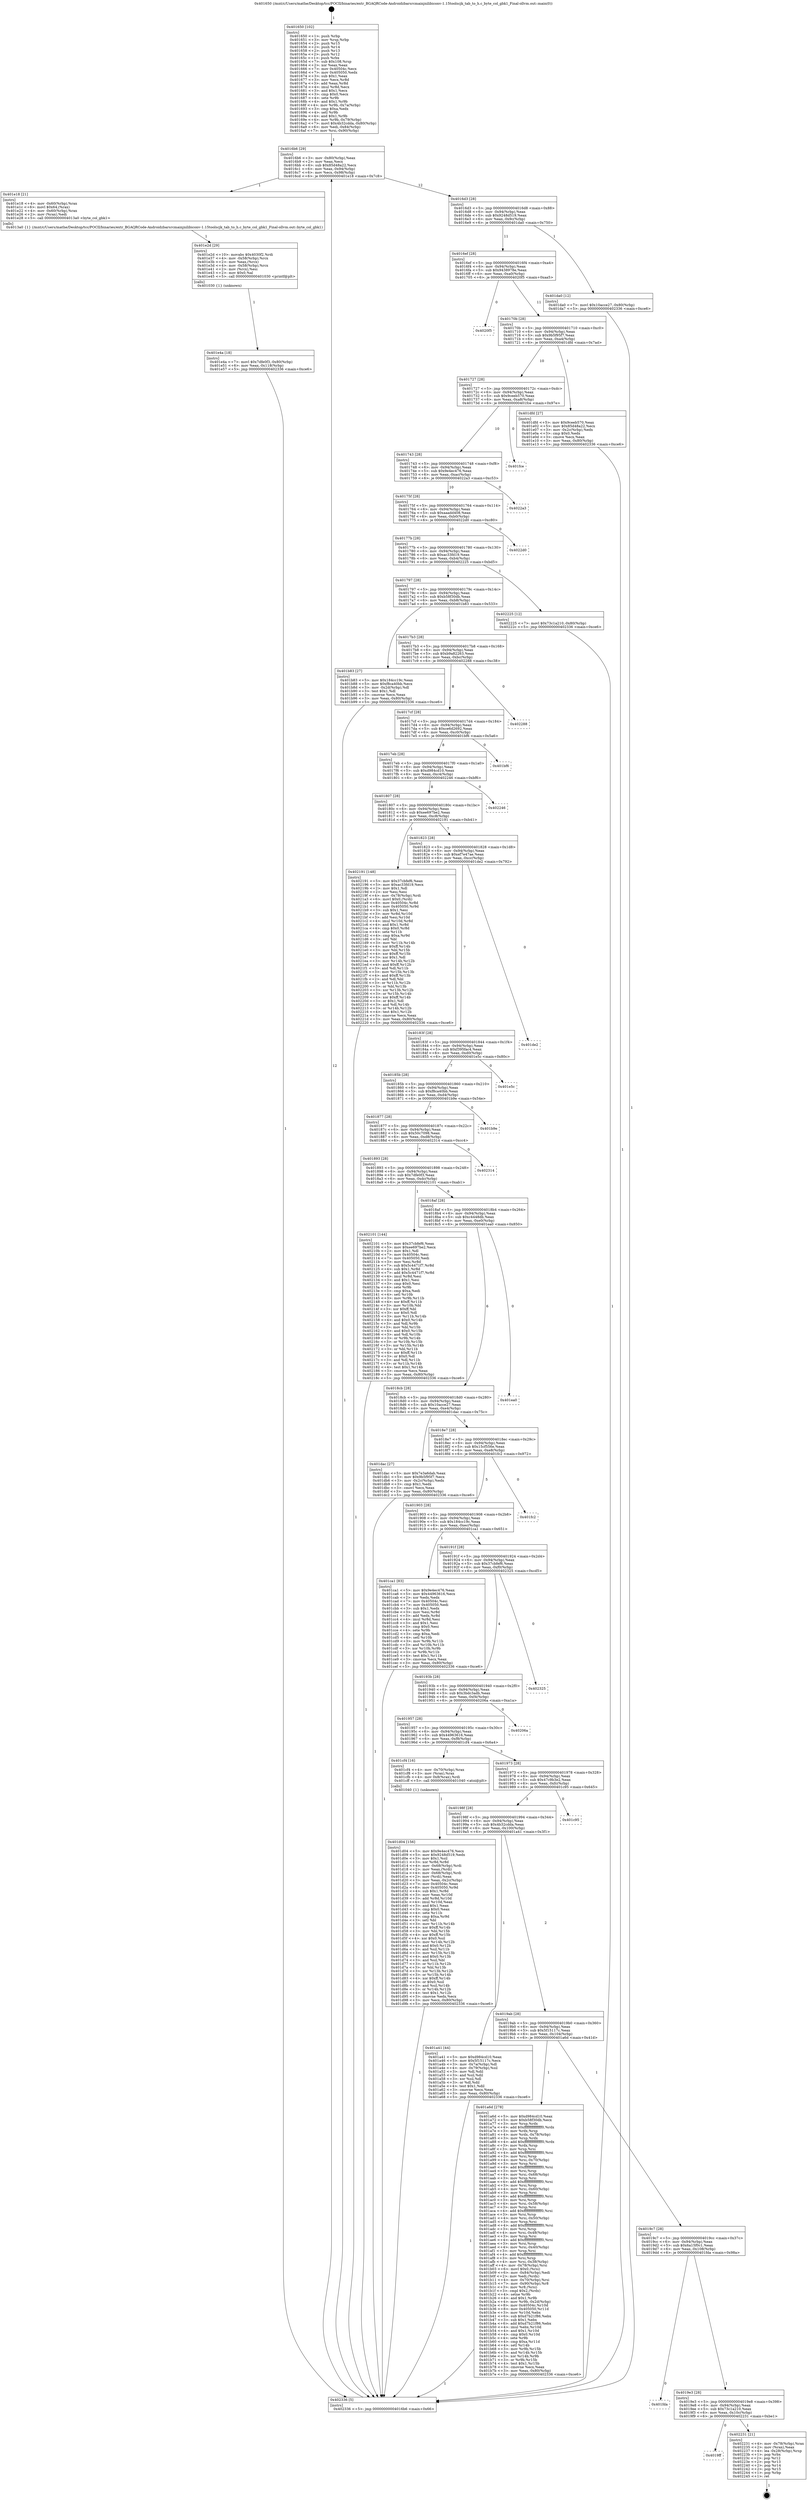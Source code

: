 digraph "0x401650" {
  label = "0x401650 (/mnt/c/Users/mathe/Desktop/tcc/POCII/binaries/extr_BGAQRCode-Androidzbarsrcmainjnilibiconv-1.15toolscjk_tab_to_h.c_byte_col_gbk1_Final-ollvm.out::main(0))"
  labelloc = "t"
  node[shape=record]

  Entry [label="",width=0.3,height=0.3,shape=circle,fillcolor=black,style=filled]
  "0x4016b6" [label="{
     0x4016b6 [29]\l
     | [instrs]\l
     &nbsp;&nbsp;0x4016b6 \<+3\>: mov -0x80(%rbp),%eax\l
     &nbsp;&nbsp;0x4016b9 \<+2\>: mov %eax,%ecx\l
     &nbsp;&nbsp;0x4016bb \<+6\>: sub $0x85d48a22,%ecx\l
     &nbsp;&nbsp;0x4016c1 \<+6\>: mov %eax,-0x94(%rbp)\l
     &nbsp;&nbsp;0x4016c7 \<+6\>: mov %ecx,-0x98(%rbp)\l
     &nbsp;&nbsp;0x4016cd \<+6\>: je 0000000000401e18 \<main+0x7c8\>\l
  }"]
  "0x401e18" [label="{
     0x401e18 [21]\l
     | [instrs]\l
     &nbsp;&nbsp;0x401e18 \<+4\>: mov -0x60(%rbp),%rax\l
     &nbsp;&nbsp;0x401e1c \<+6\>: movl $0x64,(%rax)\l
     &nbsp;&nbsp;0x401e22 \<+4\>: mov -0x60(%rbp),%rax\l
     &nbsp;&nbsp;0x401e26 \<+2\>: mov (%rax),%edi\l
     &nbsp;&nbsp;0x401e28 \<+5\>: call 00000000004013a0 \<byte_col_gbk1\>\l
     | [calls]\l
     &nbsp;&nbsp;0x4013a0 \{1\} (/mnt/c/Users/mathe/Desktop/tcc/POCII/binaries/extr_BGAQRCode-Androidzbarsrcmainjnilibiconv-1.15toolscjk_tab_to_h.c_byte_col_gbk1_Final-ollvm.out::byte_col_gbk1)\l
  }"]
  "0x4016d3" [label="{
     0x4016d3 [28]\l
     | [instrs]\l
     &nbsp;&nbsp;0x4016d3 \<+5\>: jmp 00000000004016d8 \<main+0x88\>\l
     &nbsp;&nbsp;0x4016d8 \<+6\>: mov -0x94(%rbp),%eax\l
     &nbsp;&nbsp;0x4016de \<+5\>: sub $0x9248d519,%eax\l
     &nbsp;&nbsp;0x4016e3 \<+6\>: mov %eax,-0x9c(%rbp)\l
     &nbsp;&nbsp;0x4016e9 \<+6\>: je 0000000000401da0 \<main+0x750\>\l
  }"]
  Exit [label="",width=0.3,height=0.3,shape=circle,fillcolor=black,style=filled,peripheries=2]
  "0x401da0" [label="{
     0x401da0 [12]\l
     | [instrs]\l
     &nbsp;&nbsp;0x401da0 \<+7\>: movl $0x10acce27,-0x80(%rbp)\l
     &nbsp;&nbsp;0x401da7 \<+5\>: jmp 0000000000402336 \<main+0xce6\>\l
  }"]
  "0x4016ef" [label="{
     0x4016ef [28]\l
     | [instrs]\l
     &nbsp;&nbsp;0x4016ef \<+5\>: jmp 00000000004016f4 \<main+0xa4\>\l
     &nbsp;&nbsp;0x4016f4 \<+6\>: mov -0x94(%rbp),%eax\l
     &nbsp;&nbsp;0x4016fa \<+5\>: sub $0x9438978e,%eax\l
     &nbsp;&nbsp;0x4016ff \<+6\>: mov %eax,-0xa0(%rbp)\l
     &nbsp;&nbsp;0x401705 \<+6\>: je 00000000004020f5 \<main+0xaa5\>\l
  }"]
  "0x4019ff" [label="{
     0x4019ff\l
  }", style=dashed]
  "0x4020f5" [label="{
     0x4020f5\l
  }", style=dashed]
  "0x40170b" [label="{
     0x40170b [28]\l
     | [instrs]\l
     &nbsp;&nbsp;0x40170b \<+5\>: jmp 0000000000401710 \<main+0xc0\>\l
     &nbsp;&nbsp;0x401710 \<+6\>: mov -0x94(%rbp),%eax\l
     &nbsp;&nbsp;0x401716 \<+5\>: sub $0x9b5f95f7,%eax\l
     &nbsp;&nbsp;0x40171b \<+6\>: mov %eax,-0xa4(%rbp)\l
     &nbsp;&nbsp;0x401721 \<+6\>: je 0000000000401dfd \<main+0x7ad\>\l
  }"]
  "0x402231" [label="{
     0x402231 [21]\l
     | [instrs]\l
     &nbsp;&nbsp;0x402231 \<+4\>: mov -0x78(%rbp),%rax\l
     &nbsp;&nbsp;0x402235 \<+2\>: mov (%rax),%eax\l
     &nbsp;&nbsp;0x402237 \<+4\>: lea -0x28(%rbp),%rsp\l
     &nbsp;&nbsp;0x40223b \<+1\>: pop %rbx\l
     &nbsp;&nbsp;0x40223c \<+2\>: pop %r12\l
     &nbsp;&nbsp;0x40223e \<+2\>: pop %r13\l
     &nbsp;&nbsp;0x402240 \<+2\>: pop %r14\l
     &nbsp;&nbsp;0x402242 \<+2\>: pop %r15\l
     &nbsp;&nbsp;0x402244 \<+1\>: pop %rbp\l
     &nbsp;&nbsp;0x402245 \<+1\>: ret\l
  }"]
  "0x401dfd" [label="{
     0x401dfd [27]\l
     | [instrs]\l
     &nbsp;&nbsp;0x401dfd \<+5\>: mov $0x9ceeb570,%eax\l
     &nbsp;&nbsp;0x401e02 \<+5\>: mov $0x85d48a22,%ecx\l
     &nbsp;&nbsp;0x401e07 \<+3\>: mov -0x2c(%rbp),%edx\l
     &nbsp;&nbsp;0x401e0a \<+3\>: cmp $0x0,%edx\l
     &nbsp;&nbsp;0x401e0d \<+3\>: cmove %ecx,%eax\l
     &nbsp;&nbsp;0x401e10 \<+3\>: mov %eax,-0x80(%rbp)\l
     &nbsp;&nbsp;0x401e13 \<+5\>: jmp 0000000000402336 \<main+0xce6\>\l
  }"]
  "0x401727" [label="{
     0x401727 [28]\l
     | [instrs]\l
     &nbsp;&nbsp;0x401727 \<+5\>: jmp 000000000040172c \<main+0xdc\>\l
     &nbsp;&nbsp;0x40172c \<+6\>: mov -0x94(%rbp),%eax\l
     &nbsp;&nbsp;0x401732 \<+5\>: sub $0x9ceeb570,%eax\l
     &nbsp;&nbsp;0x401737 \<+6\>: mov %eax,-0xa8(%rbp)\l
     &nbsp;&nbsp;0x40173d \<+6\>: je 0000000000401fce \<main+0x97e\>\l
  }"]
  "0x4019e3" [label="{
     0x4019e3 [28]\l
     | [instrs]\l
     &nbsp;&nbsp;0x4019e3 \<+5\>: jmp 00000000004019e8 \<main+0x398\>\l
     &nbsp;&nbsp;0x4019e8 \<+6\>: mov -0x94(%rbp),%eax\l
     &nbsp;&nbsp;0x4019ee \<+5\>: sub $0x73c1a210,%eax\l
     &nbsp;&nbsp;0x4019f3 \<+6\>: mov %eax,-0x10c(%rbp)\l
     &nbsp;&nbsp;0x4019f9 \<+6\>: je 0000000000402231 \<main+0xbe1\>\l
  }"]
  "0x401fce" [label="{
     0x401fce\l
  }", style=dashed]
  "0x401743" [label="{
     0x401743 [28]\l
     | [instrs]\l
     &nbsp;&nbsp;0x401743 \<+5\>: jmp 0000000000401748 \<main+0xf8\>\l
     &nbsp;&nbsp;0x401748 \<+6\>: mov -0x94(%rbp),%eax\l
     &nbsp;&nbsp;0x40174e \<+5\>: sub $0x9e4ec476,%eax\l
     &nbsp;&nbsp;0x401753 \<+6\>: mov %eax,-0xac(%rbp)\l
     &nbsp;&nbsp;0x401759 \<+6\>: je 00000000004022a3 \<main+0xc53\>\l
  }"]
  "0x401fda" [label="{
     0x401fda\l
  }", style=dashed]
  "0x4022a3" [label="{
     0x4022a3\l
  }", style=dashed]
  "0x40175f" [label="{
     0x40175f [28]\l
     | [instrs]\l
     &nbsp;&nbsp;0x40175f \<+5\>: jmp 0000000000401764 \<main+0x114\>\l
     &nbsp;&nbsp;0x401764 \<+6\>: mov -0x94(%rbp),%eax\l
     &nbsp;&nbsp;0x40176a \<+5\>: sub $0xaaadd408,%eax\l
     &nbsp;&nbsp;0x40176f \<+6\>: mov %eax,-0xb0(%rbp)\l
     &nbsp;&nbsp;0x401775 \<+6\>: je 00000000004022d0 \<main+0xc80\>\l
  }"]
  "0x401e4a" [label="{
     0x401e4a [18]\l
     | [instrs]\l
     &nbsp;&nbsp;0x401e4a \<+7\>: movl $0x7dfe0f3,-0x80(%rbp)\l
     &nbsp;&nbsp;0x401e51 \<+6\>: mov %eax,-0x118(%rbp)\l
     &nbsp;&nbsp;0x401e57 \<+5\>: jmp 0000000000402336 \<main+0xce6\>\l
  }"]
  "0x4022d0" [label="{
     0x4022d0\l
  }", style=dashed]
  "0x40177b" [label="{
     0x40177b [28]\l
     | [instrs]\l
     &nbsp;&nbsp;0x40177b \<+5\>: jmp 0000000000401780 \<main+0x130\>\l
     &nbsp;&nbsp;0x401780 \<+6\>: mov -0x94(%rbp),%eax\l
     &nbsp;&nbsp;0x401786 \<+5\>: sub $0xac33fd19,%eax\l
     &nbsp;&nbsp;0x40178b \<+6\>: mov %eax,-0xb4(%rbp)\l
     &nbsp;&nbsp;0x401791 \<+6\>: je 0000000000402225 \<main+0xbd5\>\l
  }"]
  "0x401e2d" [label="{
     0x401e2d [29]\l
     | [instrs]\l
     &nbsp;&nbsp;0x401e2d \<+10\>: movabs $0x4030f2,%rdi\l
     &nbsp;&nbsp;0x401e37 \<+4\>: mov -0x58(%rbp),%rcx\l
     &nbsp;&nbsp;0x401e3b \<+2\>: mov %eax,(%rcx)\l
     &nbsp;&nbsp;0x401e3d \<+4\>: mov -0x58(%rbp),%rcx\l
     &nbsp;&nbsp;0x401e41 \<+2\>: mov (%rcx),%esi\l
     &nbsp;&nbsp;0x401e43 \<+2\>: mov $0x0,%al\l
     &nbsp;&nbsp;0x401e45 \<+5\>: call 0000000000401030 \<printf@plt\>\l
     | [calls]\l
     &nbsp;&nbsp;0x401030 \{1\} (unknown)\l
  }"]
  "0x402225" [label="{
     0x402225 [12]\l
     | [instrs]\l
     &nbsp;&nbsp;0x402225 \<+7\>: movl $0x73c1a210,-0x80(%rbp)\l
     &nbsp;&nbsp;0x40222c \<+5\>: jmp 0000000000402336 \<main+0xce6\>\l
  }"]
  "0x401797" [label="{
     0x401797 [28]\l
     | [instrs]\l
     &nbsp;&nbsp;0x401797 \<+5\>: jmp 000000000040179c \<main+0x14c\>\l
     &nbsp;&nbsp;0x40179c \<+6\>: mov -0x94(%rbp),%eax\l
     &nbsp;&nbsp;0x4017a2 \<+5\>: sub $0xb58f30db,%eax\l
     &nbsp;&nbsp;0x4017a7 \<+6\>: mov %eax,-0xb8(%rbp)\l
     &nbsp;&nbsp;0x4017ad \<+6\>: je 0000000000401b83 \<main+0x533\>\l
  }"]
  "0x401d04" [label="{
     0x401d04 [156]\l
     | [instrs]\l
     &nbsp;&nbsp;0x401d04 \<+5\>: mov $0x9e4ec476,%ecx\l
     &nbsp;&nbsp;0x401d09 \<+5\>: mov $0x9248d519,%edx\l
     &nbsp;&nbsp;0x401d0e \<+3\>: mov $0x1,%sil\l
     &nbsp;&nbsp;0x401d11 \<+3\>: xor %r8d,%r8d\l
     &nbsp;&nbsp;0x401d14 \<+4\>: mov -0x68(%rbp),%rdi\l
     &nbsp;&nbsp;0x401d18 \<+2\>: mov %eax,(%rdi)\l
     &nbsp;&nbsp;0x401d1a \<+4\>: mov -0x68(%rbp),%rdi\l
     &nbsp;&nbsp;0x401d1e \<+2\>: mov (%rdi),%eax\l
     &nbsp;&nbsp;0x401d20 \<+3\>: mov %eax,-0x2c(%rbp)\l
     &nbsp;&nbsp;0x401d23 \<+7\>: mov 0x40504c,%eax\l
     &nbsp;&nbsp;0x401d2a \<+8\>: mov 0x405050,%r9d\l
     &nbsp;&nbsp;0x401d32 \<+4\>: sub $0x1,%r8d\l
     &nbsp;&nbsp;0x401d36 \<+3\>: mov %eax,%r10d\l
     &nbsp;&nbsp;0x401d39 \<+3\>: add %r8d,%r10d\l
     &nbsp;&nbsp;0x401d3c \<+4\>: imul %r10d,%eax\l
     &nbsp;&nbsp;0x401d40 \<+3\>: and $0x1,%eax\l
     &nbsp;&nbsp;0x401d43 \<+3\>: cmp $0x0,%eax\l
     &nbsp;&nbsp;0x401d46 \<+4\>: sete %r11b\l
     &nbsp;&nbsp;0x401d4a \<+4\>: cmp $0xa,%r9d\l
     &nbsp;&nbsp;0x401d4e \<+3\>: setl %bl\l
     &nbsp;&nbsp;0x401d51 \<+3\>: mov %r11b,%r14b\l
     &nbsp;&nbsp;0x401d54 \<+4\>: xor $0xff,%r14b\l
     &nbsp;&nbsp;0x401d58 \<+3\>: mov %bl,%r15b\l
     &nbsp;&nbsp;0x401d5b \<+4\>: xor $0xff,%r15b\l
     &nbsp;&nbsp;0x401d5f \<+4\>: xor $0x0,%sil\l
     &nbsp;&nbsp;0x401d63 \<+3\>: mov %r14b,%r12b\l
     &nbsp;&nbsp;0x401d66 \<+4\>: and $0x0,%r12b\l
     &nbsp;&nbsp;0x401d6a \<+3\>: and %sil,%r11b\l
     &nbsp;&nbsp;0x401d6d \<+3\>: mov %r15b,%r13b\l
     &nbsp;&nbsp;0x401d70 \<+4\>: and $0x0,%r13b\l
     &nbsp;&nbsp;0x401d74 \<+3\>: and %sil,%bl\l
     &nbsp;&nbsp;0x401d77 \<+3\>: or %r11b,%r12b\l
     &nbsp;&nbsp;0x401d7a \<+3\>: or %bl,%r13b\l
     &nbsp;&nbsp;0x401d7d \<+3\>: xor %r13b,%r12b\l
     &nbsp;&nbsp;0x401d80 \<+3\>: or %r15b,%r14b\l
     &nbsp;&nbsp;0x401d83 \<+4\>: xor $0xff,%r14b\l
     &nbsp;&nbsp;0x401d87 \<+4\>: or $0x0,%sil\l
     &nbsp;&nbsp;0x401d8b \<+3\>: and %sil,%r14b\l
     &nbsp;&nbsp;0x401d8e \<+3\>: or %r14b,%r12b\l
     &nbsp;&nbsp;0x401d91 \<+4\>: test $0x1,%r12b\l
     &nbsp;&nbsp;0x401d95 \<+3\>: cmovne %edx,%ecx\l
     &nbsp;&nbsp;0x401d98 \<+3\>: mov %ecx,-0x80(%rbp)\l
     &nbsp;&nbsp;0x401d9b \<+5\>: jmp 0000000000402336 \<main+0xce6\>\l
  }"]
  "0x401b83" [label="{
     0x401b83 [27]\l
     | [instrs]\l
     &nbsp;&nbsp;0x401b83 \<+5\>: mov $0x184cc19c,%eax\l
     &nbsp;&nbsp;0x401b88 \<+5\>: mov $0xf8ca40bb,%ecx\l
     &nbsp;&nbsp;0x401b8d \<+3\>: mov -0x2d(%rbp),%dl\l
     &nbsp;&nbsp;0x401b90 \<+3\>: test $0x1,%dl\l
     &nbsp;&nbsp;0x401b93 \<+3\>: cmovne %ecx,%eax\l
     &nbsp;&nbsp;0x401b96 \<+3\>: mov %eax,-0x80(%rbp)\l
     &nbsp;&nbsp;0x401b99 \<+5\>: jmp 0000000000402336 \<main+0xce6\>\l
  }"]
  "0x4017b3" [label="{
     0x4017b3 [28]\l
     | [instrs]\l
     &nbsp;&nbsp;0x4017b3 \<+5\>: jmp 00000000004017b8 \<main+0x168\>\l
     &nbsp;&nbsp;0x4017b8 \<+6\>: mov -0x94(%rbp),%eax\l
     &nbsp;&nbsp;0x4017be \<+5\>: sub $0xb9a82263,%eax\l
     &nbsp;&nbsp;0x4017c3 \<+6\>: mov %eax,-0xbc(%rbp)\l
     &nbsp;&nbsp;0x4017c9 \<+6\>: je 0000000000402288 \<main+0xc38\>\l
  }"]
  "0x4019c7" [label="{
     0x4019c7 [28]\l
     | [instrs]\l
     &nbsp;&nbsp;0x4019c7 \<+5\>: jmp 00000000004019cc \<main+0x37c\>\l
     &nbsp;&nbsp;0x4019cc \<+6\>: mov -0x94(%rbp),%eax\l
     &nbsp;&nbsp;0x4019d2 \<+5\>: sub $0x6a15f0c1,%eax\l
     &nbsp;&nbsp;0x4019d7 \<+6\>: mov %eax,-0x108(%rbp)\l
     &nbsp;&nbsp;0x4019dd \<+6\>: je 0000000000401fda \<main+0x98a\>\l
  }"]
  "0x402288" [label="{
     0x402288\l
  }", style=dashed]
  "0x4017cf" [label="{
     0x4017cf [28]\l
     | [instrs]\l
     &nbsp;&nbsp;0x4017cf \<+5\>: jmp 00000000004017d4 \<main+0x184\>\l
     &nbsp;&nbsp;0x4017d4 \<+6\>: mov -0x94(%rbp),%eax\l
     &nbsp;&nbsp;0x4017da \<+5\>: sub $0xce6d2692,%eax\l
     &nbsp;&nbsp;0x4017df \<+6\>: mov %eax,-0xc0(%rbp)\l
     &nbsp;&nbsp;0x4017e5 \<+6\>: je 0000000000401bf6 \<main+0x5a6\>\l
  }"]
  "0x401a6d" [label="{
     0x401a6d [278]\l
     | [instrs]\l
     &nbsp;&nbsp;0x401a6d \<+5\>: mov $0xd984cd10,%eax\l
     &nbsp;&nbsp;0x401a72 \<+5\>: mov $0xb58f30db,%ecx\l
     &nbsp;&nbsp;0x401a77 \<+3\>: mov %rsp,%rdx\l
     &nbsp;&nbsp;0x401a7a \<+4\>: add $0xfffffffffffffff0,%rdx\l
     &nbsp;&nbsp;0x401a7e \<+3\>: mov %rdx,%rsp\l
     &nbsp;&nbsp;0x401a81 \<+4\>: mov %rdx,-0x78(%rbp)\l
     &nbsp;&nbsp;0x401a85 \<+3\>: mov %rsp,%rdx\l
     &nbsp;&nbsp;0x401a88 \<+4\>: add $0xfffffffffffffff0,%rdx\l
     &nbsp;&nbsp;0x401a8c \<+3\>: mov %rdx,%rsp\l
     &nbsp;&nbsp;0x401a8f \<+3\>: mov %rsp,%rsi\l
     &nbsp;&nbsp;0x401a92 \<+4\>: add $0xfffffffffffffff0,%rsi\l
     &nbsp;&nbsp;0x401a96 \<+3\>: mov %rsi,%rsp\l
     &nbsp;&nbsp;0x401a99 \<+4\>: mov %rsi,-0x70(%rbp)\l
     &nbsp;&nbsp;0x401a9d \<+3\>: mov %rsp,%rsi\l
     &nbsp;&nbsp;0x401aa0 \<+4\>: add $0xfffffffffffffff0,%rsi\l
     &nbsp;&nbsp;0x401aa4 \<+3\>: mov %rsi,%rsp\l
     &nbsp;&nbsp;0x401aa7 \<+4\>: mov %rsi,-0x68(%rbp)\l
     &nbsp;&nbsp;0x401aab \<+3\>: mov %rsp,%rsi\l
     &nbsp;&nbsp;0x401aae \<+4\>: add $0xfffffffffffffff0,%rsi\l
     &nbsp;&nbsp;0x401ab2 \<+3\>: mov %rsi,%rsp\l
     &nbsp;&nbsp;0x401ab5 \<+4\>: mov %rsi,-0x60(%rbp)\l
     &nbsp;&nbsp;0x401ab9 \<+3\>: mov %rsp,%rsi\l
     &nbsp;&nbsp;0x401abc \<+4\>: add $0xfffffffffffffff0,%rsi\l
     &nbsp;&nbsp;0x401ac0 \<+3\>: mov %rsi,%rsp\l
     &nbsp;&nbsp;0x401ac3 \<+4\>: mov %rsi,-0x58(%rbp)\l
     &nbsp;&nbsp;0x401ac7 \<+3\>: mov %rsp,%rsi\l
     &nbsp;&nbsp;0x401aca \<+4\>: add $0xfffffffffffffff0,%rsi\l
     &nbsp;&nbsp;0x401ace \<+3\>: mov %rsi,%rsp\l
     &nbsp;&nbsp;0x401ad1 \<+4\>: mov %rsi,-0x50(%rbp)\l
     &nbsp;&nbsp;0x401ad5 \<+3\>: mov %rsp,%rsi\l
     &nbsp;&nbsp;0x401ad8 \<+4\>: add $0xfffffffffffffff0,%rsi\l
     &nbsp;&nbsp;0x401adc \<+3\>: mov %rsi,%rsp\l
     &nbsp;&nbsp;0x401adf \<+4\>: mov %rsi,-0x48(%rbp)\l
     &nbsp;&nbsp;0x401ae3 \<+3\>: mov %rsp,%rsi\l
     &nbsp;&nbsp;0x401ae6 \<+4\>: add $0xfffffffffffffff0,%rsi\l
     &nbsp;&nbsp;0x401aea \<+3\>: mov %rsi,%rsp\l
     &nbsp;&nbsp;0x401aed \<+4\>: mov %rsi,-0x40(%rbp)\l
     &nbsp;&nbsp;0x401af1 \<+3\>: mov %rsp,%rsi\l
     &nbsp;&nbsp;0x401af4 \<+4\>: add $0xfffffffffffffff0,%rsi\l
     &nbsp;&nbsp;0x401af8 \<+3\>: mov %rsi,%rsp\l
     &nbsp;&nbsp;0x401afb \<+4\>: mov %rsi,-0x38(%rbp)\l
     &nbsp;&nbsp;0x401aff \<+4\>: mov -0x78(%rbp),%rsi\l
     &nbsp;&nbsp;0x401b03 \<+6\>: movl $0x0,(%rsi)\l
     &nbsp;&nbsp;0x401b09 \<+6\>: mov -0x84(%rbp),%edi\l
     &nbsp;&nbsp;0x401b0f \<+2\>: mov %edi,(%rdx)\l
     &nbsp;&nbsp;0x401b11 \<+4\>: mov -0x70(%rbp),%rsi\l
     &nbsp;&nbsp;0x401b15 \<+7\>: mov -0x90(%rbp),%r8\l
     &nbsp;&nbsp;0x401b1c \<+3\>: mov %r8,(%rsi)\l
     &nbsp;&nbsp;0x401b1f \<+3\>: cmpl $0x2,(%rdx)\l
     &nbsp;&nbsp;0x401b22 \<+4\>: setne %r9b\l
     &nbsp;&nbsp;0x401b26 \<+4\>: and $0x1,%r9b\l
     &nbsp;&nbsp;0x401b2a \<+4\>: mov %r9b,-0x2d(%rbp)\l
     &nbsp;&nbsp;0x401b2e \<+8\>: mov 0x40504c,%r10d\l
     &nbsp;&nbsp;0x401b36 \<+8\>: mov 0x405050,%r11d\l
     &nbsp;&nbsp;0x401b3e \<+3\>: mov %r10d,%ebx\l
     &nbsp;&nbsp;0x401b41 \<+6\>: sub $0xd7b21f86,%ebx\l
     &nbsp;&nbsp;0x401b47 \<+3\>: sub $0x1,%ebx\l
     &nbsp;&nbsp;0x401b4a \<+6\>: add $0xd7b21f86,%ebx\l
     &nbsp;&nbsp;0x401b50 \<+4\>: imul %ebx,%r10d\l
     &nbsp;&nbsp;0x401b54 \<+4\>: and $0x1,%r10d\l
     &nbsp;&nbsp;0x401b58 \<+4\>: cmp $0x0,%r10d\l
     &nbsp;&nbsp;0x401b5c \<+4\>: sete %r9b\l
     &nbsp;&nbsp;0x401b60 \<+4\>: cmp $0xa,%r11d\l
     &nbsp;&nbsp;0x401b64 \<+4\>: setl %r14b\l
     &nbsp;&nbsp;0x401b68 \<+3\>: mov %r9b,%r15b\l
     &nbsp;&nbsp;0x401b6b \<+3\>: and %r14b,%r15b\l
     &nbsp;&nbsp;0x401b6e \<+3\>: xor %r14b,%r9b\l
     &nbsp;&nbsp;0x401b71 \<+3\>: or %r9b,%r15b\l
     &nbsp;&nbsp;0x401b74 \<+4\>: test $0x1,%r15b\l
     &nbsp;&nbsp;0x401b78 \<+3\>: cmovne %ecx,%eax\l
     &nbsp;&nbsp;0x401b7b \<+3\>: mov %eax,-0x80(%rbp)\l
     &nbsp;&nbsp;0x401b7e \<+5\>: jmp 0000000000402336 \<main+0xce6\>\l
  }"]
  "0x401bf6" [label="{
     0x401bf6\l
  }", style=dashed]
  "0x4017eb" [label="{
     0x4017eb [28]\l
     | [instrs]\l
     &nbsp;&nbsp;0x4017eb \<+5\>: jmp 00000000004017f0 \<main+0x1a0\>\l
     &nbsp;&nbsp;0x4017f0 \<+6\>: mov -0x94(%rbp),%eax\l
     &nbsp;&nbsp;0x4017f6 \<+5\>: sub $0xd984cd10,%eax\l
     &nbsp;&nbsp;0x4017fb \<+6\>: mov %eax,-0xc4(%rbp)\l
     &nbsp;&nbsp;0x401801 \<+6\>: je 0000000000402246 \<main+0xbf6\>\l
  }"]
  "0x401650" [label="{
     0x401650 [102]\l
     | [instrs]\l
     &nbsp;&nbsp;0x401650 \<+1\>: push %rbp\l
     &nbsp;&nbsp;0x401651 \<+3\>: mov %rsp,%rbp\l
     &nbsp;&nbsp;0x401654 \<+2\>: push %r15\l
     &nbsp;&nbsp;0x401656 \<+2\>: push %r14\l
     &nbsp;&nbsp;0x401658 \<+2\>: push %r13\l
     &nbsp;&nbsp;0x40165a \<+2\>: push %r12\l
     &nbsp;&nbsp;0x40165c \<+1\>: push %rbx\l
     &nbsp;&nbsp;0x40165d \<+7\>: sub $0x108,%rsp\l
     &nbsp;&nbsp;0x401664 \<+2\>: xor %eax,%eax\l
     &nbsp;&nbsp;0x401666 \<+7\>: mov 0x40504c,%ecx\l
     &nbsp;&nbsp;0x40166d \<+7\>: mov 0x405050,%edx\l
     &nbsp;&nbsp;0x401674 \<+3\>: sub $0x1,%eax\l
     &nbsp;&nbsp;0x401677 \<+3\>: mov %ecx,%r8d\l
     &nbsp;&nbsp;0x40167a \<+3\>: add %eax,%r8d\l
     &nbsp;&nbsp;0x40167d \<+4\>: imul %r8d,%ecx\l
     &nbsp;&nbsp;0x401681 \<+3\>: and $0x1,%ecx\l
     &nbsp;&nbsp;0x401684 \<+3\>: cmp $0x0,%ecx\l
     &nbsp;&nbsp;0x401687 \<+4\>: sete %r9b\l
     &nbsp;&nbsp;0x40168b \<+4\>: and $0x1,%r9b\l
     &nbsp;&nbsp;0x40168f \<+4\>: mov %r9b,-0x7a(%rbp)\l
     &nbsp;&nbsp;0x401693 \<+3\>: cmp $0xa,%edx\l
     &nbsp;&nbsp;0x401696 \<+4\>: setl %r9b\l
     &nbsp;&nbsp;0x40169a \<+4\>: and $0x1,%r9b\l
     &nbsp;&nbsp;0x40169e \<+4\>: mov %r9b,-0x79(%rbp)\l
     &nbsp;&nbsp;0x4016a2 \<+7\>: movl $0x4b32cdda,-0x80(%rbp)\l
     &nbsp;&nbsp;0x4016a9 \<+6\>: mov %edi,-0x84(%rbp)\l
     &nbsp;&nbsp;0x4016af \<+7\>: mov %rsi,-0x90(%rbp)\l
  }"]
  "0x402246" [label="{
     0x402246\l
  }", style=dashed]
  "0x401807" [label="{
     0x401807 [28]\l
     | [instrs]\l
     &nbsp;&nbsp;0x401807 \<+5\>: jmp 000000000040180c \<main+0x1bc\>\l
     &nbsp;&nbsp;0x40180c \<+6\>: mov -0x94(%rbp),%eax\l
     &nbsp;&nbsp;0x401812 \<+5\>: sub $0xee697be2,%eax\l
     &nbsp;&nbsp;0x401817 \<+6\>: mov %eax,-0xc8(%rbp)\l
     &nbsp;&nbsp;0x40181d \<+6\>: je 0000000000402191 \<main+0xb41\>\l
  }"]
  "0x402336" [label="{
     0x402336 [5]\l
     | [instrs]\l
     &nbsp;&nbsp;0x402336 \<+5\>: jmp 00000000004016b6 \<main+0x66\>\l
  }"]
  "0x402191" [label="{
     0x402191 [148]\l
     | [instrs]\l
     &nbsp;&nbsp;0x402191 \<+5\>: mov $0x37cbfef6,%eax\l
     &nbsp;&nbsp;0x402196 \<+5\>: mov $0xac33fd19,%ecx\l
     &nbsp;&nbsp;0x40219b \<+2\>: mov $0x1,%dl\l
     &nbsp;&nbsp;0x40219d \<+2\>: xor %esi,%esi\l
     &nbsp;&nbsp;0x40219f \<+4\>: mov -0x78(%rbp),%rdi\l
     &nbsp;&nbsp;0x4021a3 \<+6\>: movl $0x0,(%rdi)\l
     &nbsp;&nbsp;0x4021a9 \<+8\>: mov 0x40504c,%r8d\l
     &nbsp;&nbsp;0x4021b1 \<+8\>: mov 0x405050,%r9d\l
     &nbsp;&nbsp;0x4021b9 \<+3\>: sub $0x1,%esi\l
     &nbsp;&nbsp;0x4021bc \<+3\>: mov %r8d,%r10d\l
     &nbsp;&nbsp;0x4021bf \<+3\>: add %esi,%r10d\l
     &nbsp;&nbsp;0x4021c2 \<+4\>: imul %r10d,%r8d\l
     &nbsp;&nbsp;0x4021c6 \<+4\>: and $0x1,%r8d\l
     &nbsp;&nbsp;0x4021ca \<+4\>: cmp $0x0,%r8d\l
     &nbsp;&nbsp;0x4021ce \<+4\>: sete %r11b\l
     &nbsp;&nbsp;0x4021d2 \<+4\>: cmp $0xa,%r9d\l
     &nbsp;&nbsp;0x4021d6 \<+3\>: setl %bl\l
     &nbsp;&nbsp;0x4021d9 \<+3\>: mov %r11b,%r14b\l
     &nbsp;&nbsp;0x4021dc \<+4\>: xor $0xff,%r14b\l
     &nbsp;&nbsp;0x4021e0 \<+3\>: mov %bl,%r15b\l
     &nbsp;&nbsp;0x4021e3 \<+4\>: xor $0xff,%r15b\l
     &nbsp;&nbsp;0x4021e7 \<+3\>: xor $0x1,%dl\l
     &nbsp;&nbsp;0x4021ea \<+3\>: mov %r14b,%r12b\l
     &nbsp;&nbsp;0x4021ed \<+4\>: and $0xff,%r12b\l
     &nbsp;&nbsp;0x4021f1 \<+3\>: and %dl,%r11b\l
     &nbsp;&nbsp;0x4021f4 \<+3\>: mov %r15b,%r13b\l
     &nbsp;&nbsp;0x4021f7 \<+4\>: and $0xff,%r13b\l
     &nbsp;&nbsp;0x4021fb \<+2\>: and %dl,%bl\l
     &nbsp;&nbsp;0x4021fd \<+3\>: or %r11b,%r12b\l
     &nbsp;&nbsp;0x402200 \<+3\>: or %bl,%r13b\l
     &nbsp;&nbsp;0x402203 \<+3\>: xor %r13b,%r12b\l
     &nbsp;&nbsp;0x402206 \<+3\>: or %r15b,%r14b\l
     &nbsp;&nbsp;0x402209 \<+4\>: xor $0xff,%r14b\l
     &nbsp;&nbsp;0x40220d \<+3\>: or $0x1,%dl\l
     &nbsp;&nbsp;0x402210 \<+3\>: and %dl,%r14b\l
     &nbsp;&nbsp;0x402213 \<+3\>: or %r14b,%r12b\l
     &nbsp;&nbsp;0x402216 \<+4\>: test $0x1,%r12b\l
     &nbsp;&nbsp;0x40221a \<+3\>: cmovne %ecx,%eax\l
     &nbsp;&nbsp;0x40221d \<+3\>: mov %eax,-0x80(%rbp)\l
     &nbsp;&nbsp;0x402220 \<+5\>: jmp 0000000000402336 \<main+0xce6\>\l
  }"]
  "0x401823" [label="{
     0x401823 [28]\l
     | [instrs]\l
     &nbsp;&nbsp;0x401823 \<+5\>: jmp 0000000000401828 \<main+0x1d8\>\l
     &nbsp;&nbsp;0x401828 \<+6\>: mov -0x94(%rbp),%eax\l
     &nbsp;&nbsp;0x40182e \<+5\>: sub $0xef7e47ae,%eax\l
     &nbsp;&nbsp;0x401833 \<+6\>: mov %eax,-0xcc(%rbp)\l
     &nbsp;&nbsp;0x401839 \<+6\>: je 0000000000401de2 \<main+0x792\>\l
  }"]
  "0x4019ab" [label="{
     0x4019ab [28]\l
     | [instrs]\l
     &nbsp;&nbsp;0x4019ab \<+5\>: jmp 00000000004019b0 \<main+0x360\>\l
     &nbsp;&nbsp;0x4019b0 \<+6\>: mov -0x94(%rbp),%eax\l
     &nbsp;&nbsp;0x4019b6 \<+5\>: sub $0x5f15117c,%eax\l
     &nbsp;&nbsp;0x4019bb \<+6\>: mov %eax,-0x104(%rbp)\l
     &nbsp;&nbsp;0x4019c1 \<+6\>: je 0000000000401a6d \<main+0x41d\>\l
  }"]
  "0x401de2" [label="{
     0x401de2\l
  }", style=dashed]
  "0x40183f" [label="{
     0x40183f [28]\l
     | [instrs]\l
     &nbsp;&nbsp;0x40183f \<+5\>: jmp 0000000000401844 \<main+0x1f4\>\l
     &nbsp;&nbsp;0x401844 \<+6\>: mov -0x94(%rbp),%eax\l
     &nbsp;&nbsp;0x40184a \<+5\>: sub $0xf395fac4,%eax\l
     &nbsp;&nbsp;0x40184f \<+6\>: mov %eax,-0xd0(%rbp)\l
     &nbsp;&nbsp;0x401855 \<+6\>: je 0000000000401e5c \<main+0x80c\>\l
  }"]
  "0x401a41" [label="{
     0x401a41 [44]\l
     | [instrs]\l
     &nbsp;&nbsp;0x401a41 \<+5\>: mov $0xd984cd10,%eax\l
     &nbsp;&nbsp;0x401a46 \<+5\>: mov $0x5f15117c,%ecx\l
     &nbsp;&nbsp;0x401a4b \<+3\>: mov -0x7a(%rbp),%dl\l
     &nbsp;&nbsp;0x401a4e \<+4\>: mov -0x79(%rbp),%sil\l
     &nbsp;&nbsp;0x401a52 \<+3\>: mov %dl,%dil\l
     &nbsp;&nbsp;0x401a55 \<+3\>: and %sil,%dil\l
     &nbsp;&nbsp;0x401a58 \<+3\>: xor %sil,%dl\l
     &nbsp;&nbsp;0x401a5b \<+3\>: or %dl,%dil\l
     &nbsp;&nbsp;0x401a5e \<+4\>: test $0x1,%dil\l
     &nbsp;&nbsp;0x401a62 \<+3\>: cmovne %ecx,%eax\l
     &nbsp;&nbsp;0x401a65 \<+3\>: mov %eax,-0x80(%rbp)\l
     &nbsp;&nbsp;0x401a68 \<+5\>: jmp 0000000000402336 \<main+0xce6\>\l
  }"]
  "0x401e5c" [label="{
     0x401e5c\l
  }", style=dashed]
  "0x40185b" [label="{
     0x40185b [28]\l
     | [instrs]\l
     &nbsp;&nbsp;0x40185b \<+5\>: jmp 0000000000401860 \<main+0x210\>\l
     &nbsp;&nbsp;0x401860 \<+6\>: mov -0x94(%rbp),%eax\l
     &nbsp;&nbsp;0x401866 \<+5\>: sub $0xf8ca40bb,%eax\l
     &nbsp;&nbsp;0x40186b \<+6\>: mov %eax,-0xd4(%rbp)\l
     &nbsp;&nbsp;0x401871 \<+6\>: je 0000000000401b9e \<main+0x54e\>\l
  }"]
  "0x40198f" [label="{
     0x40198f [28]\l
     | [instrs]\l
     &nbsp;&nbsp;0x40198f \<+5\>: jmp 0000000000401994 \<main+0x344\>\l
     &nbsp;&nbsp;0x401994 \<+6\>: mov -0x94(%rbp),%eax\l
     &nbsp;&nbsp;0x40199a \<+5\>: sub $0x4b32cdda,%eax\l
     &nbsp;&nbsp;0x40199f \<+6\>: mov %eax,-0x100(%rbp)\l
     &nbsp;&nbsp;0x4019a5 \<+6\>: je 0000000000401a41 \<main+0x3f1\>\l
  }"]
  "0x401b9e" [label="{
     0x401b9e\l
  }", style=dashed]
  "0x401877" [label="{
     0x401877 [28]\l
     | [instrs]\l
     &nbsp;&nbsp;0x401877 \<+5\>: jmp 000000000040187c \<main+0x22c\>\l
     &nbsp;&nbsp;0x40187c \<+6\>: mov -0x94(%rbp),%eax\l
     &nbsp;&nbsp;0x401882 \<+5\>: sub $0x50c7098,%eax\l
     &nbsp;&nbsp;0x401887 \<+6\>: mov %eax,-0xd8(%rbp)\l
     &nbsp;&nbsp;0x40188d \<+6\>: je 0000000000402314 \<main+0xcc4\>\l
  }"]
  "0x401c95" [label="{
     0x401c95\l
  }", style=dashed]
  "0x402314" [label="{
     0x402314\l
  }", style=dashed]
  "0x401893" [label="{
     0x401893 [28]\l
     | [instrs]\l
     &nbsp;&nbsp;0x401893 \<+5\>: jmp 0000000000401898 \<main+0x248\>\l
     &nbsp;&nbsp;0x401898 \<+6\>: mov -0x94(%rbp),%eax\l
     &nbsp;&nbsp;0x40189e \<+5\>: sub $0x7dfe0f3,%eax\l
     &nbsp;&nbsp;0x4018a3 \<+6\>: mov %eax,-0xdc(%rbp)\l
     &nbsp;&nbsp;0x4018a9 \<+6\>: je 0000000000402101 \<main+0xab1\>\l
  }"]
  "0x401973" [label="{
     0x401973 [28]\l
     | [instrs]\l
     &nbsp;&nbsp;0x401973 \<+5\>: jmp 0000000000401978 \<main+0x328\>\l
     &nbsp;&nbsp;0x401978 \<+6\>: mov -0x94(%rbp),%eax\l
     &nbsp;&nbsp;0x40197e \<+5\>: sub $0x47c9b3e2,%eax\l
     &nbsp;&nbsp;0x401983 \<+6\>: mov %eax,-0xfc(%rbp)\l
     &nbsp;&nbsp;0x401989 \<+6\>: je 0000000000401c95 \<main+0x645\>\l
  }"]
  "0x402101" [label="{
     0x402101 [144]\l
     | [instrs]\l
     &nbsp;&nbsp;0x402101 \<+5\>: mov $0x37cbfef6,%eax\l
     &nbsp;&nbsp;0x402106 \<+5\>: mov $0xee697be2,%ecx\l
     &nbsp;&nbsp;0x40210b \<+2\>: mov $0x1,%dl\l
     &nbsp;&nbsp;0x40210d \<+7\>: mov 0x40504c,%esi\l
     &nbsp;&nbsp;0x402114 \<+7\>: mov 0x405050,%edi\l
     &nbsp;&nbsp;0x40211b \<+3\>: mov %esi,%r8d\l
     &nbsp;&nbsp;0x40211e \<+7\>: sub $0x5c4471f7,%r8d\l
     &nbsp;&nbsp;0x402125 \<+4\>: sub $0x1,%r8d\l
     &nbsp;&nbsp;0x402129 \<+7\>: add $0x5c4471f7,%r8d\l
     &nbsp;&nbsp;0x402130 \<+4\>: imul %r8d,%esi\l
     &nbsp;&nbsp;0x402134 \<+3\>: and $0x1,%esi\l
     &nbsp;&nbsp;0x402137 \<+3\>: cmp $0x0,%esi\l
     &nbsp;&nbsp;0x40213a \<+4\>: sete %r9b\l
     &nbsp;&nbsp;0x40213e \<+3\>: cmp $0xa,%edi\l
     &nbsp;&nbsp;0x402141 \<+4\>: setl %r10b\l
     &nbsp;&nbsp;0x402145 \<+3\>: mov %r9b,%r11b\l
     &nbsp;&nbsp;0x402148 \<+4\>: xor $0xff,%r11b\l
     &nbsp;&nbsp;0x40214c \<+3\>: mov %r10b,%bl\l
     &nbsp;&nbsp;0x40214f \<+3\>: xor $0xff,%bl\l
     &nbsp;&nbsp;0x402152 \<+3\>: xor $0x0,%dl\l
     &nbsp;&nbsp;0x402155 \<+3\>: mov %r11b,%r14b\l
     &nbsp;&nbsp;0x402158 \<+4\>: and $0x0,%r14b\l
     &nbsp;&nbsp;0x40215c \<+3\>: and %dl,%r9b\l
     &nbsp;&nbsp;0x40215f \<+3\>: mov %bl,%r15b\l
     &nbsp;&nbsp;0x402162 \<+4\>: and $0x0,%r15b\l
     &nbsp;&nbsp;0x402166 \<+3\>: and %dl,%r10b\l
     &nbsp;&nbsp;0x402169 \<+3\>: or %r9b,%r14b\l
     &nbsp;&nbsp;0x40216c \<+3\>: or %r10b,%r15b\l
     &nbsp;&nbsp;0x40216f \<+3\>: xor %r15b,%r14b\l
     &nbsp;&nbsp;0x402172 \<+3\>: or %bl,%r11b\l
     &nbsp;&nbsp;0x402175 \<+4\>: xor $0xff,%r11b\l
     &nbsp;&nbsp;0x402179 \<+3\>: or $0x0,%dl\l
     &nbsp;&nbsp;0x40217c \<+3\>: and %dl,%r11b\l
     &nbsp;&nbsp;0x40217f \<+3\>: or %r11b,%r14b\l
     &nbsp;&nbsp;0x402182 \<+4\>: test $0x1,%r14b\l
     &nbsp;&nbsp;0x402186 \<+3\>: cmovne %ecx,%eax\l
     &nbsp;&nbsp;0x402189 \<+3\>: mov %eax,-0x80(%rbp)\l
     &nbsp;&nbsp;0x40218c \<+5\>: jmp 0000000000402336 \<main+0xce6\>\l
  }"]
  "0x4018af" [label="{
     0x4018af [28]\l
     | [instrs]\l
     &nbsp;&nbsp;0x4018af \<+5\>: jmp 00000000004018b4 \<main+0x264\>\l
     &nbsp;&nbsp;0x4018b4 \<+6\>: mov -0x94(%rbp),%eax\l
     &nbsp;&nbsp;0x4018ba \<+5\>: sub $0xc4448db,%eax\l
     &nbsp;&nbsp;0x4018bf \<+6\>: mov %eax,-0xe0(%rbp)\l
     &nbsp;&nbsp;0x4018c5 \<+6\>: je 0000000000401ea0 \<main+0x850\>\l
  }"]
  "0x401cf4" [label="{
     0x401cf4 [16]\l
     | [instrs]\l
     &nbsp;&nbsp;0x401cf4 \<+4\>: mov -0x70(%rbp),%rax\l
     &nbsp;&nbsp;0x401cf8 \<+3\>: mov (%rax),%rax\l
     &nbsp;&nbsp;0x401cfb \<+4\>: mov 0x8(%rax),%rdi\l
     &nbsp;&nbsp;0x401cff \<+5\>: call 0000000000401040 \<atoi@plt\>\l
     | [calls]\l
     &nbsp;&nbsp;0x401040 \{1\} (unknown)\l
  }"]
  "0x401ea0" [label="{
     0x401ea0\l
  }", style=dashed]
  "0x4018cb" [label="{
     0x4018cb [28]\l
     | [instrs]\l
     &nbsp;&nbsp;0x4018cb \<+5\>: jmp 00000000004018d0 \<main+0x280\>\l
     &nbsp;&nbsp;0x4018d0 \<+6\>: mov -0x94(%rbp),%eax\l
     &nbsp;&nbsp;0x4018d6 \<+5\>: sub $0x10acce27,%eax\l
     &nbsp;&nbsp;0x4018db \<+6\>: mov %eax,-0xe4(%rbp)\l
     &nbsp;&nbsp;0x4018e1 \<+6\>: je 0000000000401dac \<main+0x75c\>\l
  }"]
  "0x401957" [label="{
     0x401957 [28]\l
     | [instrs]\l
     &nbsp;&nbsp;0x401957 \<+5\>: jmp 000000000040195c \<main+0x30c\>\l
     &nbsp;&nbsp;0x40195c \<+6\>: mov -0x94(%rbp),%eax\l
     &nbsp;&nbsp;0x401962 \<+5\>: sub $0x44963616,%eax\l
     &nbsp;&nbsp;0x401967 \<+6\>: mov %eax,-0xf8(%rbp)\l
     &nbsp;&nbsp;0x40196d \<+6\>: je 0000000000401cf4 \<main+0x6a4\>\l
  }"]
  "0x401dac" [label="{
     0x401dac [27]\l
     | [instrs]\l
     &nbsp;&nbsp;0x401dac \<+5\>: mov $0x7e3a6dab,%eax\l
     &nbsp;&nbsp;0x401db1 \<+5\>: mov $0x9b5f95f7,%ecx\l
     &nbsp;&nbsp;0x401db6 \<+3\>: mov -0x2c(%rbp),%edx\l
     &nbsp;&nbsp;0x401db9 \<+3\>: cmp $0x1,%edx\l
     &nbsp;&nbsp;0x401dbc \<+3\>: cmovl %ecx,%eax\l
     &nbsp;&nbsp;0x401dbf \<+3\>: mov %eax,-0x80(%rbp)\l
     &nbsp;&nbsp;0x401dc2 \<+5\>: jmp 0000000000402336 \<main+0xce6\>\l
  }"]
  "0x4018e7" [label="{
     0x4018e7 [28]\l
     | [instrs]\l
     &nbsp;&nbsp;0x4018e7 \<+5\>: jmp 00000000004018ec \<main+0x29c\>\l
     &nbsp;&nbsp;0x4018ec \<+6\>: mov -0x94(%rbp),%eax\l
     &nbsp;&nbsp;0x4018f2 \<+5\>: sub $0x15cf556e,%eax\l
     &nbsp;&nbsp;0x4018f7 \<+6\>: mov %eax,-0xe8(%rbp)\l
     &nbsp;&nbsp;0x4018fd \<+6\>: je 0000000000401fc2 \<main+0x972\>\l
  }"]
  "0x40206a" [label="{
     0x40206a\l
  }", style=dashed]
  "0x401fc2" [label="{
     0x401fc2\l
  }", style=dashed]
  "0x401903" [label="{
     0x401903 [28]\l
     | [instrs]\l
     &nbsp;&nbsp;0x401903 \<+5\>: jmp 0000000000401908 \<main+0x2b8\>\l
     &nbsp;&nbsp;0x401908 \<+6\>: mov -0x94(%rbp),%eax\l
     &nbsp;&nbsp;0x40190e \<+5\>: sub $0x184cc19c,%eax\l
     &nbsp;&nbsp;0x401913 \<+6\>: mov %eax,-0xec(%rbp)\l
     &nbsp;&nbsp;0x401919 \<+6\>: je 0000000000401ca1 \<main+0x651\>\l
  }"]
  "0x40193b" [label="{
     0x40193b [28]\l
     | [instrs]\l
     &nbsp;&nbsp;0x40193b \<+5\>: jmp 0000000000401940 \<main+0x2f0\>\l
     &nbsp;&nbsp;0x401940 \<+6\>: mov -0x94(%rbp),%eax\l
     &nbsp;&nbsp;0x401946 \<+5\>: sub $0x3bdc3adb,%eax\l
     &nbsp;&nbsp;0x40194b \<+6\>: mov %eax,-0xf4(%rbp)\l
     &nbsp;&nbsp;0x401951 \<+6\>: je 000000000040206a \<main+0xa1a\>\l
  }"]
  "0x401ca1" [label="{
     0x401ca1 [83]\l
     | [instrs]\l
     &nbsp;&nbsp;0x401ca1 \<+5\>: mov $0x9e4ec476,%eax\l
     &nbsp;&nbsp;0x401ca6 \<+5\>: mov $0x44963616,%ecx\l
     &nbsp;&nbsp;0x401cab \<+2\>: xor %edx,%edx\l
     &nbsp;&nbsp;0x401cad \<+7\>: mov 0x40504c,%esi\l
     &nbsp;&nbsp;0x401cb4 \<+7\>: mov 0x405050,%edi\l
     &nbsp;&nbsp;0x401cbb \<+3\>: sub $0x1,%edx\l
     &nbsp;&nbsp;0x401cbe \<+3\>: mov %esi,%r8d\l
     &nbsp;&nbsp;0x401cc1 \<+3\>: add %edx,%r8d\l
     &nbsp;&nbsp;0x401cc4 \<+4\>: imul %r8d,%esi\l
     &nbsp;&nbsp;0x401cc8 \<+3\>: and $0x1,%esi\l
     &nbsp;&nbsp;0x401ccb \<+3\>: cmp $0x0,%esi\l
     &nbsp;&nbsp;0x401cce \<+4\>: sete %r9b\l
     &nbsp;&nbsp;0x401cd2 \<+3\>: cmp $0xa,%edi\l
     &nbsp;&nbsp;0x401cd5 \<+4\>: setl %r10b\l
     &nbsp;&nbsp;0x401cd9 \<+3\>: mov %r9b,%r11b\l
     &nbsp;&nbsp;0x401cdc \<+3\>: and %r10b,%r11b\l
     &nbsp;&nbsp;0x401cdf \<+3\>: xor %r10b,%r9b\l
     &nbsp;&nbsp;0x401ce2 \<+3\>: or %r9b,%r11b\l
     &nbsp;&nbsp;0x401ce5 \<+4\>: test $0x1,%r11b\l
     &nbsp;&nbsp;0x401ce9 \<+3\>: cmovne %ecx,%eax\l
     &nbsp;&nbsp;0x401cec \<+3\>: mov %eax,-0x80(%rbp)\l
     &nbsp;&nbsp;0x401cef \<+5\>: jmp 0000000000402336 \<main+0xce6\>\l
  }"]
  "0x40191f" [label="{
     0x40191f [28]\l
     | [instrs]\l
     &nbsp;&nbsp;0x40191f \<+5\>: jmp 0000000000401924 \<main+0x2d4\>\l
     &nbsp;&nbsp;0x401924 \<+6\>: mov -0x94(%rbp),%eax\l
     &nbsp;&nbsp;0x40192a \<+5\>: sub $0x37cbfef6,%eax\l
     &nbsp;&nbsp;0x40192f \<+6\>: mov %eax,-0xf0(%rbp)\l
     &nbsp;&nbsp;0x401935 \<+6\>: je 0000000000402325 \<main+0xcd5\>\l
  }"]
  "0x402325" [label="{
     0x402325\l
  }", style=dashed]
  Entry -> "0x401650" [label=" 1"]
  "0x4016b6" -> "0x401e18" [label=" 1"]
  "0x4016b6" -> "0x4016d3" [label=" 12"]
  "0x402231" -> Exit [label=" 1"]
  "0x4016d3" -> "0x401da0" [label=" 1"]
  "0x4016d3" -> "0x4016ef" [label=" 11"]
  "0x4019e3" -> "0x4019ff" [label=" 0"]
  "0x4016ef" -> "0x4020f5" [label=" 0"]
  "0x4016ef" -> "0x40170b" [label=" 11"]
  "0x4019e3" -> "0x402231" [label=" 1"]
  "0x40170b" -> "0x401dfd" [label=" 1"]
  "0x40170b" -> "0x401727" [label=" 10"]
  "0x4019c7" -> "0x4019e3" [label=" 1"]
  "0x401727" -> "0x401fce" [label=" 0"]
  "0x401727" -> "0x401743" [label=" 10"]
  "0x4019c7" -> "0x401fda" [label=" 0"]
  "0x401743" -> "0x4022a3" [label=" 0"]
  "0x401743" -> "0x40175f" [label=" 10"]
  "0x402225" -> "0x402336" [label=" 1"]
  "0x40175f" -> "0x4022d0" [label=" 0"]
  "0x40175f" -> "0x40177b" [label=" 10"]
  "0x402191" -> "0x402336" [label=" 1"]
  "0x40177b" -> "0x402225" [label=" 1"]
  "0x40177b" -> "0x401797" [label=" 9"]
  "0x402101" -> "0x402336" [label=" 1"]
  "0x401797" -> "0x401b83" [label=" 1"]
  "0x401797" -> "0x4017b3" [label=" 8"]
  "0x401e4a" -> "0x402336" [label=" 1"]
  "0x4017b3" -> "0x402288" [label=" 0"]
  "0x4017b3" -> "0x4017cf" [label=" 8"]
  "0x401e18" -> "0x401e2d" [label=" 1"]
  "0x4017cf" -> "0x401bf6" [label=" 0"]
  "0x4017cf" -> "0x4017eb" [label=" 8"]
  "0x401dfd" -> "0x402336" [label=" 1"]
  "0x4017eb" -> "0x402246" [label=" 0"]
  "0x4017eb" -> "0x401807" [label=" 8"]
  "0x401da0" -> "0x402336" [label=" 1"]
  "0x401807" -> "0x402191" [label=" 1"]
  "0x401807" -> "0x401823" [label=" 7"]
  "0x401d04" -> "0x402336" [label=" 1"]
  "0x401823" -> "0x401de2" [label=" 0"]
  "0x401823" -> "0x40183f" [label=" 7"]
  "0x401cf4" -> "0x401d04" [label=" 1"]
  "0x40183f" -> "0x401e5c" [label=" 0"]
  "0x40183f" -> "0x40185b" [label=" 7"]
  "0x401ca1" -> "0x402336" [label=" 1"]
  "0x40185b" -> "0x401b9e" [label=" 0"]
  "0x40185b" -> "0x401877" [label=" 7"]
  "0x401a6d" -> "0x402336" [label=" 1"]
  "0x401877" -> "0x402314" [label=" 0"]
  "0x401877" -> "0x401893" [label=" 7"]
  "0x401e2d" -> "0x401e4a" [label=" 1"]
  "0x401893" -> "0x402101" [label=" 1"]
  "0x401893" -> "0x4018af" [label=" 6"]
  "0x4019ab" -> "0x401a6d" [label=" 1"]
  "0x4018af" -> "0x401ea0" [label=" 0"]
  "0x4018af" -> "0x4018cb" [label=" 6"]
  "0x401dac" -> "0x402336" [label=" 1"]
  "0x4018cb" -> "0x401dac" [label=" 1"]
  "0x4018cb" -> "0x4018e7" [label=" 5"]
  "0x401650" -> "0x4016b6" [label=" 1"]
  "0x4018e7" -> "0x401fc2" [label=" 0"]
  "0x4018e7" -> "0x401903" [label=" 5"]
  "0x401a41" -> "0x402336" [label=" 1"]
  "0x401903" -> "0x401ca1" [label=" 1"]
  "0x401903" -> "0x40191f" [label=" 4"]
  "0x40198f" -> "0x401a41" [label=" 1"]
  "0x40191f" -> "0x402325" [label=" 0"]
  "0x40191f" -> "0x40193b" [label=" 4"]
  "0x40198f" -> "0x4019ab" [label=" 2"]
  "0x40193b" -> "0x40206a" [label=" 0"]
  "0x40193b" -> "0x401957" [label=" 4"]
  "0x402336" -> "0x4016b6" [label=" 12"]
  "0x401957" -> "0x401cf4" [label=" 1"]
  "0x401957" -> "0x401973" [label=" 3"]
  "0x4019ab" -> "0x4019c7" [label=" 1"]
  "0x401973" -> "0x401c95" [label=" 0"]
  "0x401973" -> "0x40198f" [label=" 3"]
  "0x401b83" -> "0x402336" [label=" 1"]
}
